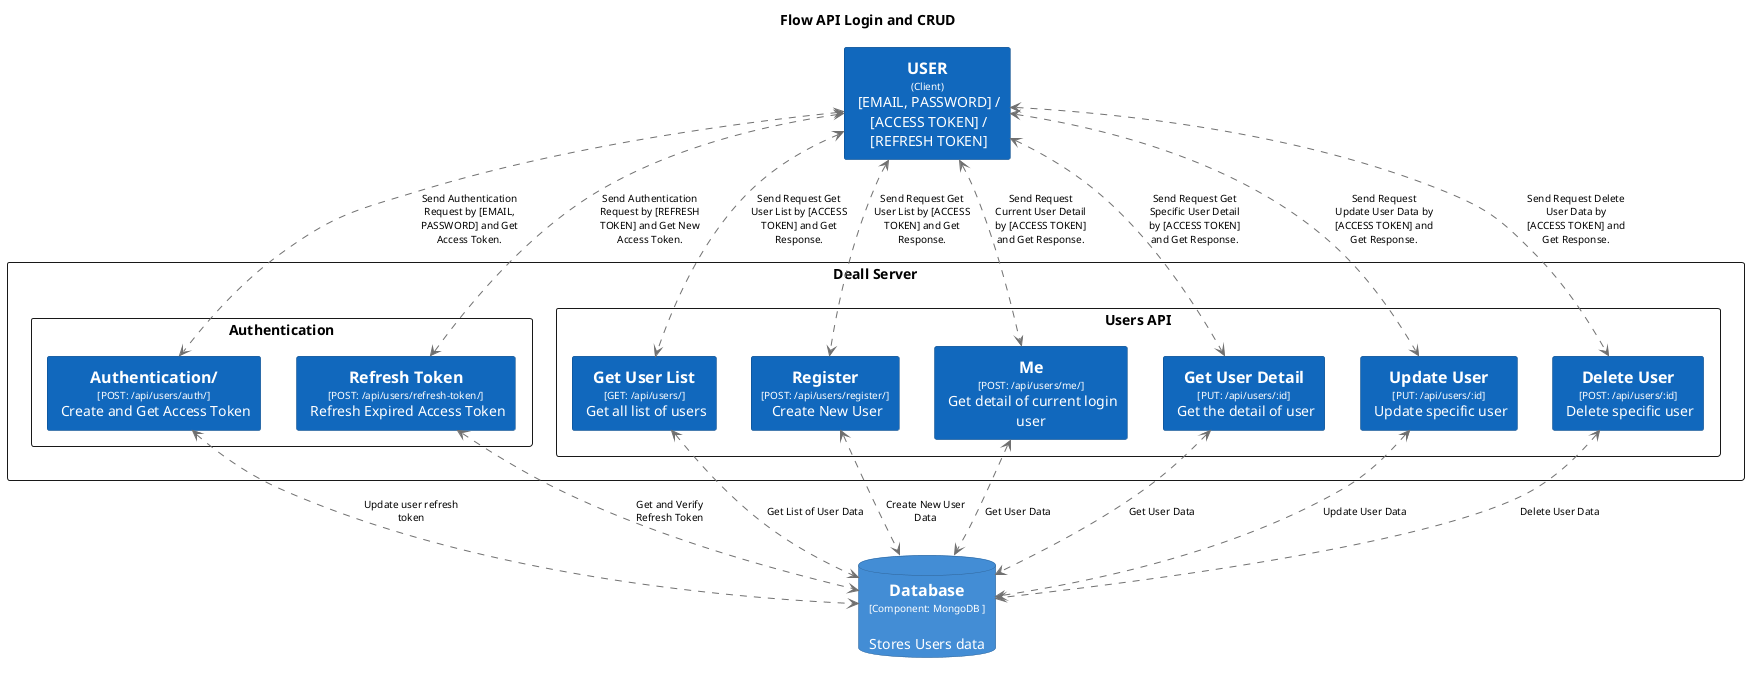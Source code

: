 @startuml(id=SystemContext)
title Flow API Login and CRUD

skinparam {
  shadowing false
  arrowFontSize 10
  defaultTextAlignment center
  wrapWidth 200
  maxMessageSize 100
}
hide stereotypes
skinparam Person<<USER>> {
  BackgroundColor #08427b
  FontColor #ffffff
  BorderColor #052E56
}
skinparam rectangle<<User>> {
  BackgroundColor #1168bd
  FontColor #ffffff
  BorderColor #0B4884
}
skinparam rectangle<<UserList>> {
  BackgroundColor #1168bd
  FontColor #ffffff
  BorderColor #0B4884
}
skinparam rectangle<<RegisterUser>> {
  BackgroundColor #1168bd
  FontColor #ffffff
  BorderColor #0B4884
}
skinparam rectangle<<MeUser>> {
  BackgroundColor #1168bd
  FontColor #ffffff
  BorderColor #0B4884
}
skinparam rectangle<<UserDetail>> {
  BackgroundColor #1168bd
  FontColor #ffffff
  BorderColor #0B4884
}
skinparam rectangle<<UpdateUser>> {
  BackgroundColor #1168bd
  FontColor #ffffff
  BorderColor #0B4884
}
skinparam rectangle<<DeleteUser>> {
  BackgroundColor #1168bd
  FontColor #ffffff
  BorderColor #0B4884
}
skinparam rectangle<<Auth>> {
  BackgroundColor #1168bd
  FontColor #ffffff
  BorderColor #0B4884
}
skinparam rectangle<<RefreshToken>> {
  BackgroundColor #1168bd
  FontColor #ffffff
  BorderColor #0B4884
}
skinparam database<<DB>> {
  BackgroundColor #438dd5
  FontColor #ffffff
  BorderColor #2E6295
}

database "==Database\n<size:10>[Component: MongoDB ]</size>\n\nStores Users data " <<DB>> as DB
rectangle "==USER\n<size:10>(Client)</size>\n [EMAIL, PASSWORD] / \n [ACCESS TOKEN] /\n [REFRESH TOKEN]" <<User>> as User



rectangle "Deall Server" {
  rectangle "Authentication" {
    rectangle "==Authentication/\n<size:10>[POST: /api/users/auth/]</size>\n Create and Get Access Token" <<Auth>> as Auth
    rectangle "==Refresh Token\n<size:10>[POST: /api/users/refresh-token/]</size>\n Refresh Expired Access Token" <<RefreshToken>> as RefreshToken
  }

  rectangle "Users API" {
    rectangle "==Get User List\n<size:10>[GET: /api/users/]</size>\n Get all list of users" <<UserList>> as UserList
    rectangle "==Register \n<size:10>[POST: /api/users/register/]</size>\n Create New User" <<RegisterUser>> as RegisterUser
    rectangle "==Me \n<size:10>[POST: /api/users/me/]</size>\n Get detail of current login user" <<MeUser>> as MeUser
    rectangle "==Get User Detail \n<size:10>[PUT: /api/users/:id]</size>\n Get the detail of user" <<UserDetail>> as UserDetail
    rectangle "==Update User \n<size:10>[PUT: /api/users/:id]</size>\n Update specific user" <<UpdateUser>> as UpdateUser
    rectangle "==Delete User \n<size:10>[POST: /api/users/:id]</size>\n Delete specific user" <<DeleteUser>> as DeleteUser
  }
}




User <.[#707070].> Auth : "Send Authentication Request by [EMAIL, PASSWORD] and Get Access Token."
User <.[#707070].> RefreshToken : "Send Authentication Request by [REFRESH TOKEN] and Get New Access Token."

Auth <.[#707070].> DB : "Update user refresh token"
RefreshToken <.[#707070].> DB : "Get and Verify Refresh Token"


User <.[#707070].> UserList : "Send Request Get User List by [ACCESS TOKEN] and Get Response."
User <.[#707070].> RegisterUser : "Send Request Get User List by [ACCESS TOKEN] and Get Response."
User <.[#707070].> MeUser : "Send Request Current User Detail by [ACCESS TOKEN] and Get Response."
User <.[#707070].> UserDetail : "Send Request Get Specific User Detail by [ACCESS TOKEN] and Get Response."
User <.[#707070].> UpdateUser : "Send Request Update User Data by [ACCESS TOKEN] and Get Response."
User <.[#707070].> DeleteUser : "Send Request Delete User Data by [ACCESS TOKEN] and Get Response."

UserList <.[#707070].> DB : "Get List of User Data"
RegisterUser <.[#707070].> DB : "Create New User Data"
MeUser <.[#707070].> DB : "Get User Data"
UserDetail <.[#707070].> DB : "Get User Data"
UpdateUser <.[#707070].> DB : "Update User Data"
DeleteUser <.[#707070].> DB : "Delete User Data"


@enduml
